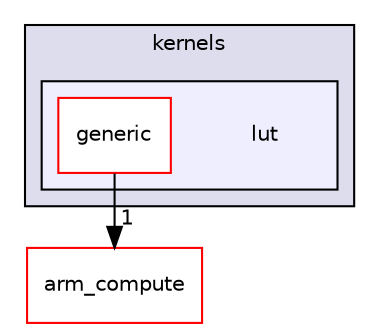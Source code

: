 digraph "src/cpu/kernels/lut" {
  compound=true
  node [ fontsize="10", fontname="Helvetica"];
  edge [ labelfontsize="10", labelfontname="Helvetica"];
  subgraph clusterdir_1de7bcbbdec2bf3559cb3c688662d4f5 {
    graph [ bgcolor="#ddddee", pencolor="black", label="kernels" fontname="Helvetica", fontsize="10", URL="dir_1de7bcbbdec2bf3559cb3c688662d4f5.xhtml"]
  subgraph clusterdir_a5a25de4bd483a211edd2f30cef0dda2 {
    graph [ bgcolor="#eeeeff", pencolor="black", label="" URL="dir_a5a25de4bd483a211edd2f30cef0dda2.xhtml"];
    dir_a5a25de4bd483a211edd2f30cef0dda2 [shape=plaintext label="lut"];
  dir_759ad130c4d2ade5bdd75789c156321e [shape=box label="generic" fillcolor="white" style="filled" color="red" URL="dir_759ad130c4d2ade5bdd75789c156321e.xhtml"];
  }
  }
  dir_214608ef36d61442cb2b0c1c4e9a7def [shape=box label="arm_compute" fillcolor="white" style="filled" color="red" URL="dir_214608ef36d61442cb2b0c1c4e9a7def.xhtml"];
  dir_759ad130c4d2ade5bdd75789c156321e->dir_214608ef36d61442cb2b0c1c4e9a7def [headlabel="1", labeldistance=1.5 headhref="dir_000492_000000.xhtml"];
}

